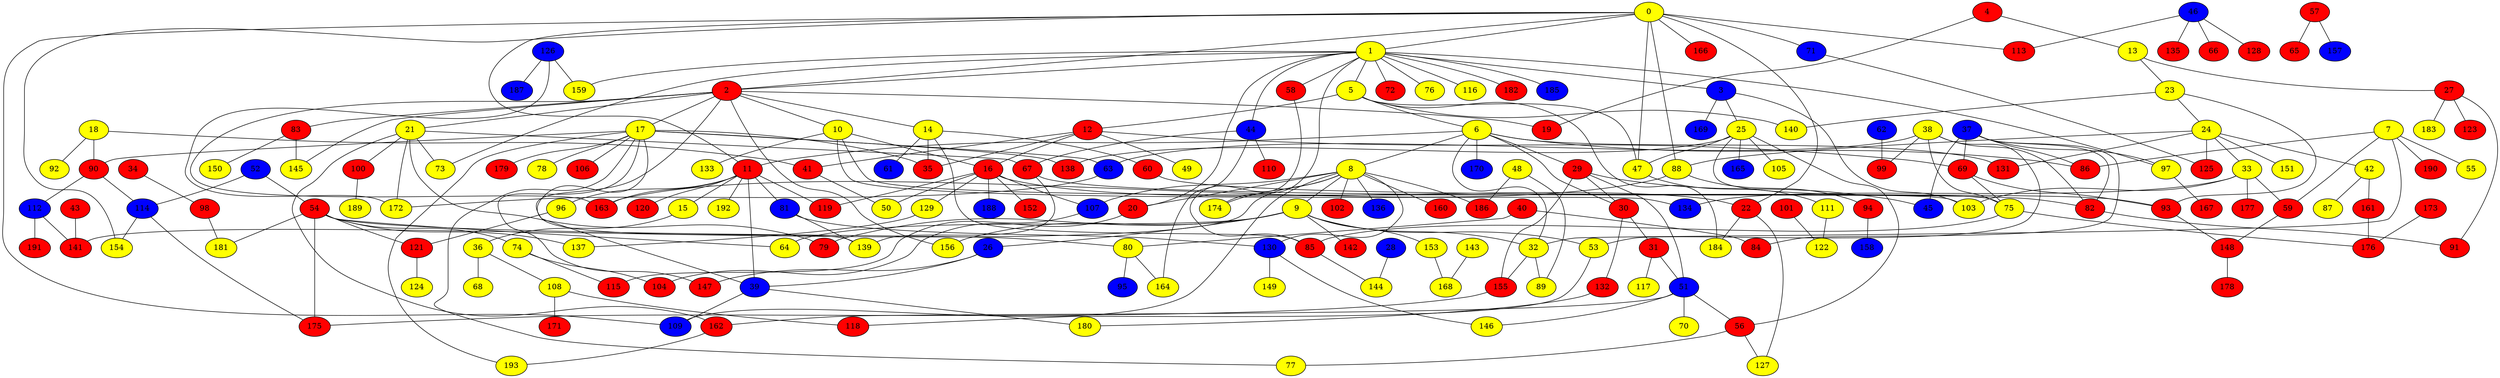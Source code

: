 graph {
0 [style = filled fillcolor = yellow];
1 [style = filled fillcolor = yellow];
2 [style = filled fillcolor = red];
3 [style = filled fillcolor = blue];
4 [style = filled fillcolor = red];
5 [style = filled fillcolor = yellow];
6 [style = filled fillcolor = yellow];
7 [style = filled fillcolor = yellow];
8 [style = filled fillcolor = yellow];
9 [style = filled fillcolor = yellow];
10 [style = filled fillcolor = yellow];
11 [style = filled fillcolor = red];
12 [style = filled fillcolor = red];
13 [style = filled fillcolor = yellow];
14 [style = filled fillcolor = yellow];
15 [style = filled fillcolor = yellow];
16 [style = filled fillcolor = red];
17 [style = filled fillcolor = yellow];
18 [style = filled fillcolor = yellow];
19 [style = filled fillcolor = red];
20 [style = filled fillcolor = red];
21 [style = filled fillcolor = yellow];
22 [style = filled fillcolor = red];
23 [style = filled fillcolor = yellow];
24 [style = filled fillcolor = yellow];
25 [style = filled fillcolor = yellow];
26 [style = filled fillcolor = blue];
27 [style = filled fillcolor = red];
28 [style = filled fillcolor = blue];
29 [style = filled fillcolor = red];
30 [style = filled fillcolor = red];
31 [style = filled fillcolor = red];
32 [style = filled fillcolor = yellow];
33 [style = filled fillcolor = yellow];
34 [style = filled fillcolor = red];
35 [style = filled fillcolor = red];
36 [style = filled fillcolor = yellow];
37 [style = filled fillcolor = blue];
38 [style = filled fillcolor = yellow];
39 [style = filled fillcolor = blue];
40 [style = filled fillcolor = red];
41 [style = filled fillcolor = red];
42 [style = filled fillcolor = yellow];
43 [style = filled fillcolor = red];
44 [style = filled fillcolor = blue];
45 [style = filled fillcolor = blue];
46 [style = filled fillcolor = blue];
47 [style = filled fillcolor = yellow];
48 [style = filled fillcolor = yellow];
49 [style = filled fillcolor = yellow];
50 [style = filled fillcolor = yellow];
51 [style = filled fillcolor = blue];
52 [style = filled fillcolor = blue];
53 [style = filled fillcolor = yellow];
54 [style = filled fillcolor = red];
55 [style = filled fillcolor = yellow];
56 [style = filled fillcolor = red];
57 [style = filled fillcolor = red];
58 [style = filled fillcolor = red];
59 [style = filled fillcolor = red];
60 [style = filled fillcolor = red];
61 [style = filled fillcolor = blue];
62 [style = filled fillcolor = blue];
63 [style = filled fillcolor = blue];
64 [style = filled fillcolor = yellow];
65 [style = filled fillcolor = red];
66 [style = filled fillcolor = red];
67 [style = filled fillcolor = red];
68 [style = filled fillcolor = yellow];
69 [style = filled fillcolor = red];
70 [style = filled fillcolor = yellow];
71 [style = filled fillcolor = blue];
72 [style = filled fillcolor = red];
73 [style = filled fillcolor = yellow];
74 [style = filled fillcolor = yellow];
75 [style = filled fillcolor = yellow];
76 [style = filled fillcolor = yellow];
77 [style = filled fillcolor = yellow];
78 [style = filled fillcolor = yellow];
79 [style = filled fillcolor = red];
80 [style = filled fillcolor = yellow];
81 [style = filled fillcolor = blue];
82 [style = filled fillcolor = red];
83 [style = filled fillcolor = red];
84 [style = filled fillcolor = red];
85 [style = filled fillcolor = red];
86 [style = filled fillcolor = red];
87 [style = filled fillcolor = yellow];
88 [style = filled fillcolor = yellow];
89 [style = filled fillcolor = yellow];
90 [style = filled fillcolor = red];
91 [style = filled fillcolor = red];
92 [style = filled fillcolor = yellow];
93 [style = filled fillcolor = red];
94 [style = filled fillcolor = red];
95 [style = filled fillcolor = blue];
96 [style = filled fillcolor = yellow];
97 [style = filled fillcolor = yellow];
98 [style = filled fillcolor = red];
99 [style = filled fillcolor = red];
100 [style = filled fillcolor = red];
101 [style = filled fillcolor = red];
102 [style = filled fillcolor = red];
103 [style = filled fillcolor = yellow];
104 [style = filled fillcolor = red];
105 [style = filled fillcolor = yellow];
106 [style = filled fillcolor = red];
107 [style = filled fillcolor = blue];
108 [style = filled fillcolor = yellow];
109 [style = filled fillcolor = blue];
110 [style = filled fillcolor = red];
111 [style = filled fillcolor = yellow];
112 [style = filled fillcolor = blue];
113 [style = filled fillcolor = red];
114 [style = filled fillcolor = blue];
115 [style = filled fillcolor = red];
116 [style = filled fillcolor = yellow];
117 [style = filled fillcolor = yellow];
118 [style = filled fillcolor = red];
119 [style = filled fillcolor = red];
120 [style = filled fillcolor = red];
121 [style = filled fillcolor = red];
122 [style = filled fillcolor = yellow];
123 [style = filled fillcolor = red];
124 [style = filled fillcolor = yellow];
125 [style = filled fillcolor = red];
126 [style = filled fillcolor = blue];
127 [style = filled fillcolor = yellow];
128 [style = filled fillcolor = red];
129 [style = filled fillcolor = yellow];
130 [style = filled fillcolor = blue];
131 [style = filled fillcolor = red];
132 [style = filled fillcolor = red];
133 [style = filled fillcolor = yellow];
134 [style = filled fillcolor = blue];
135 [style = filled fillcolor = red];
136 [style = filled fillcolor = blue];
137 [style = filled fillcolor = yellow];
138 [style = filled fillcolor = red];
139 [style = filled fillcolor = yellow];
140 [style = filled fillcolor = yellow];
141 [style = filled fillcolor = red];
142 [style = filled fillcolor = red];
143 [style = filled fillcolor = yellow];
144 [style = filled fillcolor = yellow];
145 [style = filled fillcolor = yellow];
146 [style = filled fillcolor = yellow];
147 [style = filled fillcolor = red];
148 [style = filled fillcolor = red];
149 [style = filled fillcolor = yellow];
150 [style = filled fillcolor = yellow];
151 [style = filled fillcolor = yellow];
152 [style = filled fillcolor = red];
153 [style = filled fillcolor = yellow];
154 [style = filled fillcolor = yellow];
155 [style = filled fillcolor = red];
156 [style = filled fillcolor = yellow];
157 [style = filled fillcolor = blue];
158 [style = filled fillcolor = blue];
159 [style = filled fillcolor = yellow];
160 [style = filled fillcolor = red];
161 [style = filled fillcolor = red];
162 [style = filled fillcolor = red];
163 [style = filled fillcolor = red];
164 [style = filled fillcolor = yellow];
165 [style = filled fillcolor = blue];
166 [style = filled fillcolor = red];
167 [style = filled fillcolor = red];
168 [style = filled fillcolor = yellow];
169 [style = filled fillcolor = blue];
170 [style = filled fillcolor = blue];
171 [style = filled fillcolor = red];
172 [style = filled fillcolor = yellow];
173 [style = filled fillcolor = red];
174 [style = filled fillcolor = yellow];
175 [style = filled fillcolor = red];
176 [style = filled fillcolor = red];
177 [style = filled fillcolor = red];
178 [style = filled fillcolor = red];
179 [style = filled fillcolor = red];
180 [style = filled fillcolor = yellow];
181 [style = filled fillcolor = yellow];
182 [style = filled fillcolor = red];
183 [style = filled fillcolor = yellow];
184 [style = filled fillcolor = yellow];
185 [style = filled fillcolor = blue];
186 [style = filled fillcolor = red];
187 [style = filled fillcolor = blue];
188 [style = filled fillcolor = blue];
189 [style = filled fillcolor = yellow];
190 [style = filled fillcolor = red];
191 [style = filled fillcolor = red];
192 [style = filled fillcolor = yellow];
193 [style = filled fillcolor = yellow];
0 -- 47;
0 -- 22;
0 -- 11;
0 -- 2;
0 -- 1;
0 -- 71;
0 -- 88;
0 -- 109;
0 -- 113;
0 -- 154;
0 -- 166;
1 -- 2;
1 -- 3;
1 -- 5;
1 -- 20;
1 -- 44;
1 -- 58;
1 -- 72;
1 -- 73;
1 -- 76;
1 -- 97;
1 -- 116;
1 -- 159;
1 -- 174;
1 -- 182;
1 -- 185;
2 -- 10;
2 -- 14;
2 -- 17;
2 -- 19;
2 -- 21;
2 -- 39;
2 -- 83;
2 -- 145;
2 -- 156;
2 -- 163;
3 -- 25;
3 -- 103;
3 -- 169;
4 -- 13;
4 -- 19;
5 -- 6;
5 -- 12;
5 -- 47;
5 -- 140;
5 -- 184;
6 -- 8;
6 -- 11;
6 -- 29;
6 -- 30;
6 -- 32;
6 -- 86;
6 -- 131;
6 -- 170;
7 -- 32;
7 -- 55;
7 -- 59;
7 -- 86;
7 -- 190;
8 -- 9;
8 -- 20;
8 -- 102;
8 -- 107;
8 -- 109;
8 -- 130;
8 -- 136;
8 -- 141;
8 -- 160;
8 -- 174;
8 -- 186;
9 -- 26;
9 -- 32;
9 -- 53;
9 -- 64;
9 -- 79;
9 -- 142;
9 -- 153;
9 -- 156;
10 -- 16;
10 -- 103;
10 -- 133;
10 -- 134;
11 -- 15;
11 -- 39;
11 -- 81;
11 -- 96;
11 -- 119;
11 -- 120;
11 -- 163;
11 -- 192;
12 -- 16;
12 -- 35;
12 -- 41;
12 -- 49;
12 -- 69;
13 -- 23;
13 -- 27;
14 -- 35;
14 -- 60;
14 -- 61;
14 -- 85;
15 -- 36;
16 -- 22;
16 -- 50;
16 -- 107;
16 -- 119;
16 -- 129;
16 -- 152;
16 -- 188;
17 -- 35;
17 -- 63;
17 -- 77;
17 -- 78;
17 -- 90;
17 -- 106;
17 -- 138;
17 -- 139;
17 -- 147;
17 -- 179;
17 -- 193;
18 -- 41;
18 -- 90;
18 -- 92;
20 -- 104;
21 -- 67;
21 -- 73;
21 -- 79;
21 -- 100;
21 -- 162;
21 -- 172;
22 -- 127;
22 -- 184;
23 -- 24;
23 -- 93;
23 -- 140;
24 -- 33;
24 -- 42;
24 -- 88;
24 -- 125;
24 -- 131;
24 -- 151;
25 -- 47;
25 -- 56;
25 -- 75;
25 -- 105;
25 -- 138;
25 -- 165;
26 -- 39;
26 -- 147;
27 -- 91;
27 -- 123;
27 -- 183;
28 -- 144;
29 -- 30;
29 -- 45;
29 -- 51;
29 -- 155;
30 -- 31;
30 -- 132;
31 -- 51;
31 -- 117;
32 -- 89;
32 -- 155;
33 -- 59;
33 -- 103;
33 -- 134;
33 -- 177;
34 -- 98;
36 -- 68;
36 -- 108;
37 -- 45;
37 -- 69;
37 -- 82;
37 -- 84;
37 -- 86;
37 -- 97;
38 -- 53;
38 -- 63;
38 -- 75;
38 -- 82;
38 -- 99;
39 -- 109;
39 -- 180;
40 -- 80;
40 -- 84;
41 -- 50;
42 -- 87;
42 -- 161;
43 -- 141;
44 -- 67;
44 -- 110;
44 -- 164;
46 -- 66;
46 -- 113;
46 -- 128;
46 -- 135;
47 -- 111;
48 -- 89;
48 -- 186;
51 -- 56;
51 -- 70;
51 -- 146;
51 -- 162;
52 -- 54;
52 -- 114;
53 -- 118;
54 -- 64;
54 -- 74;
54 -- 80;
54 -- 121;
54 -- 137;
54 -- 175;
54 -- 181;
56 -- 77;
56 -- 127;
57 -- 65;
57 -- 157;
58 -- 85;
59 -- 148;
60 -- 93;
62 -- 99;
63 -- 172;
67 -- 82;
67 -- 139;
69 -- 75;
69 -- 93;
71 -- 125;
74 -- 104;
74 -- 115;
75 -- 85;
75 -- 176;
80 -- 95;
80 -- 164;
81 -- 130;
81 -- 139;
82 -- 91;
83 -- 145;
83 -- 150;
85 -- 144;
88 -- 94;
88 -- 163;
90 -- 112;
90 -- 114;
93 -- 148;
94 -- 158;
96 -- 121;
97 -- 167;
98 -- 181;
100 -- 189;
101 -- 122;
107 -- 115;
108 -- 118;
108 -- 171;
111 -- 122;
112 -- 141;
112 -- 191;
114 -- 154;
114 -- 175;
121 -- 124;
126 -- 159;
126 -- 172;
126 -- 187;
129 -- 137;
130 -- 146;
130 -- 149;
132 -- 180;
143 -- 168;
148 -- 178;
153 -- 168;
155 -- 175;
161 -- 176;
162 -- 193;
173 -- 176;
}
